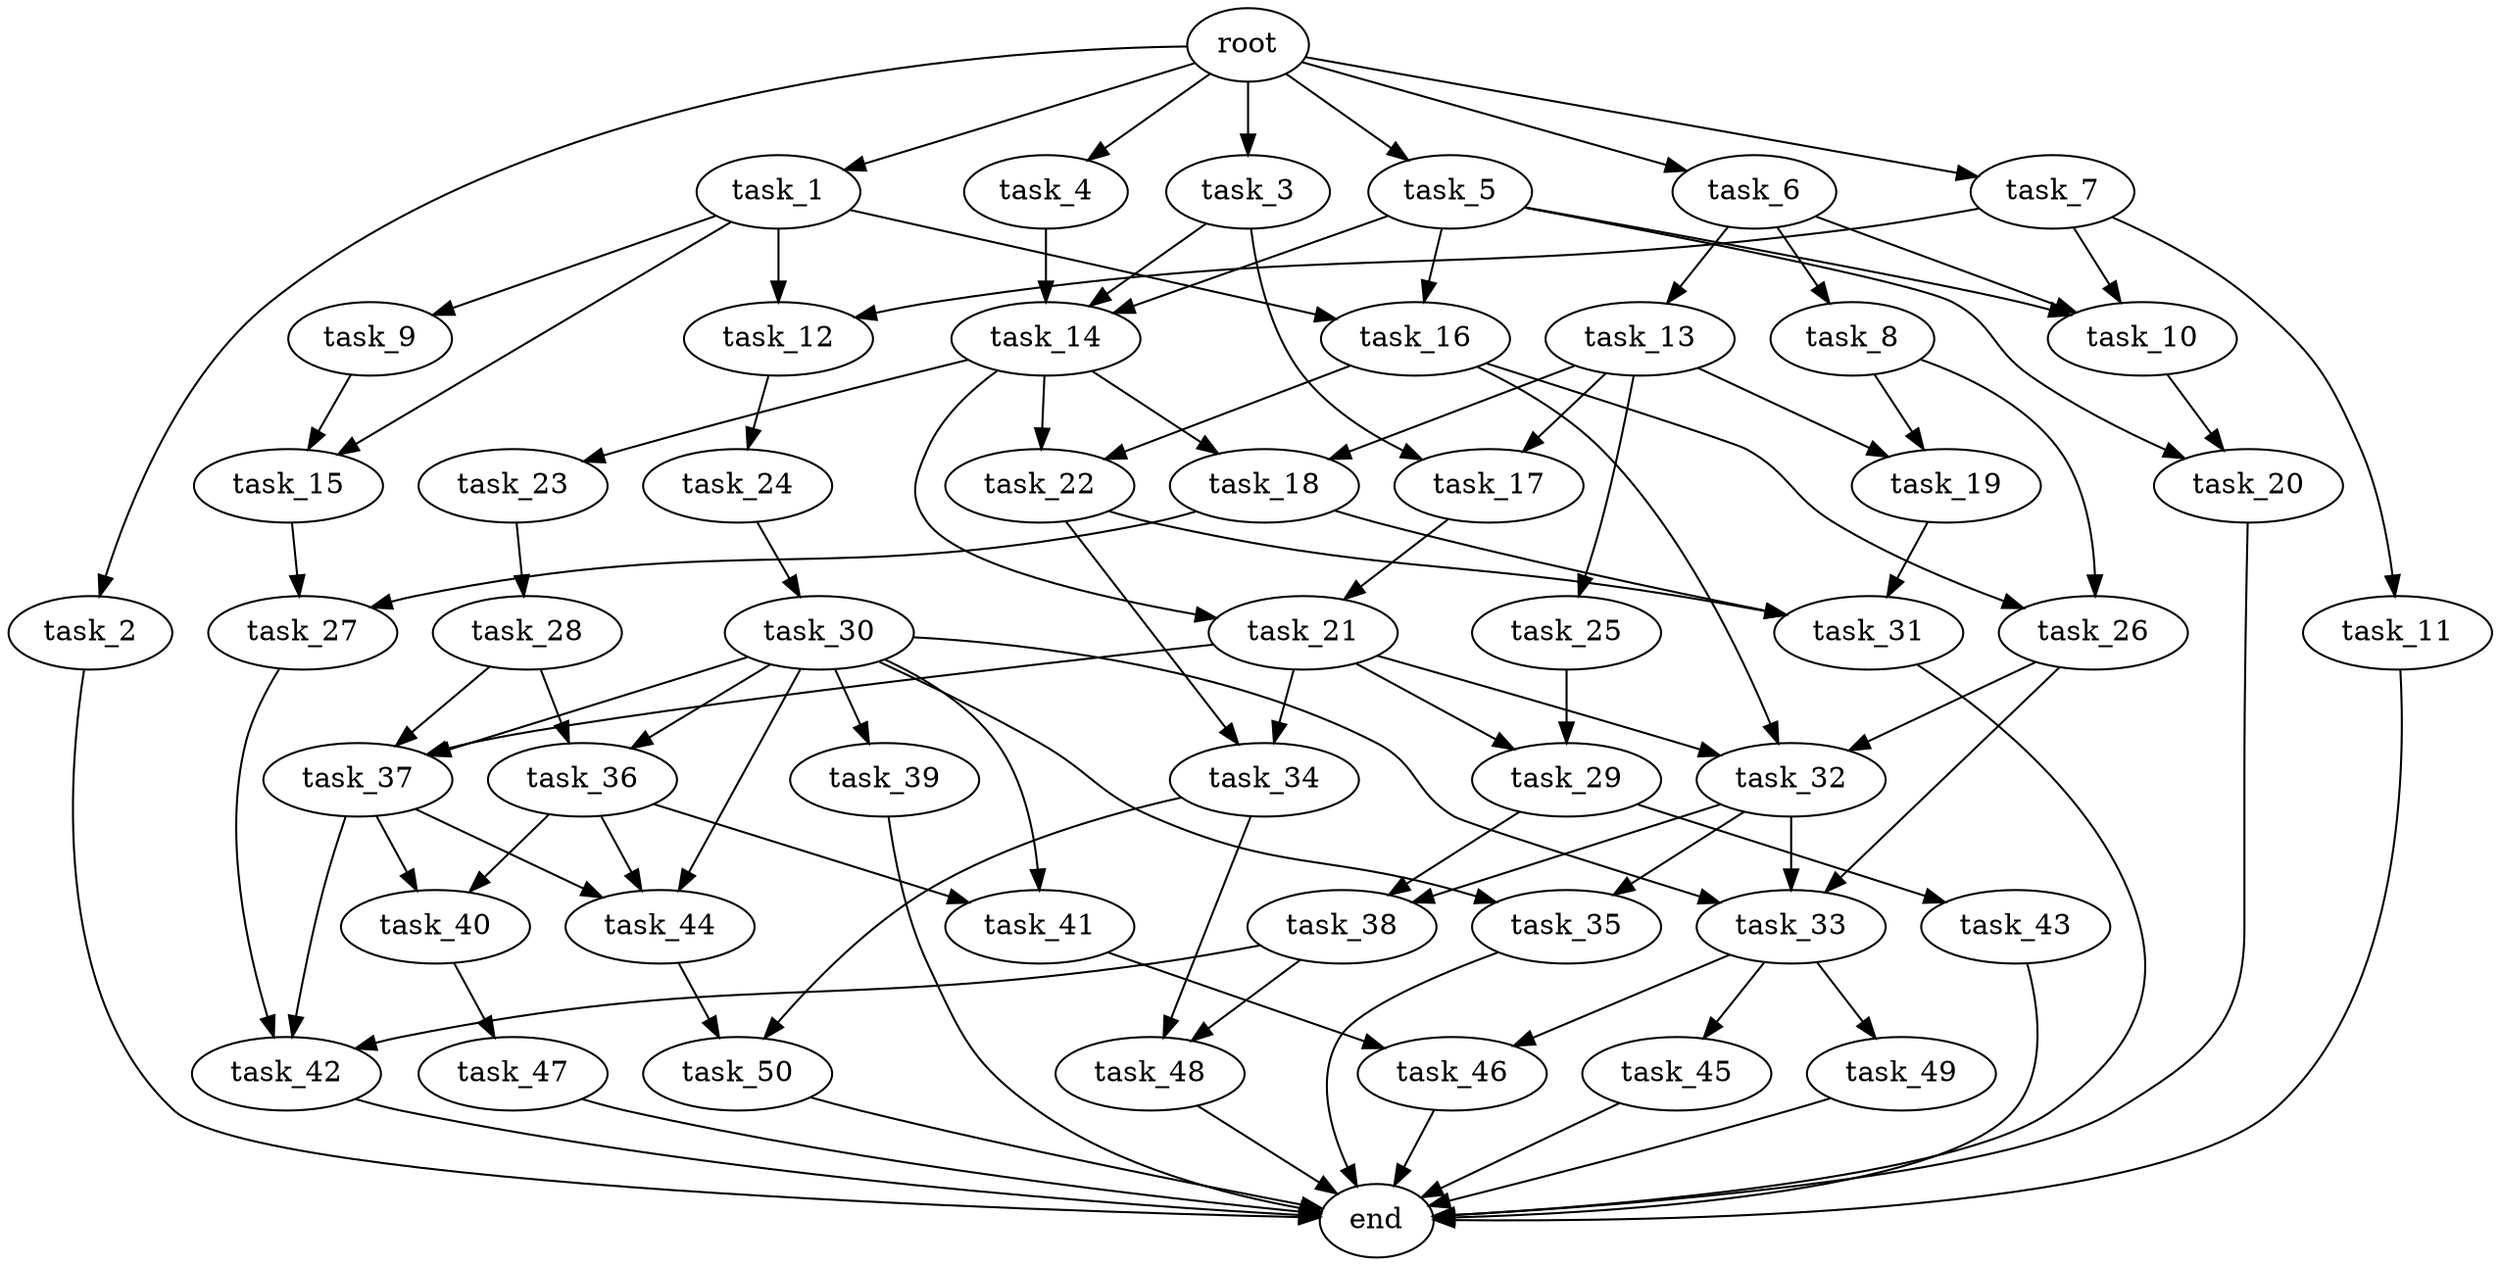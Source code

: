 digraph G {
  root [size="0.000000e+00"];
  task_1 [size="4.062383e+09"];
  task_2 [size="5.717941e+09"];
  task_3 [size="5.855974e+09"];
  task_4 [size="6.145433e+09"];
  task_5 [size="6.658776e+09"];
  task_6 [size="4.119935e+09"];
  task_7 [size="1.962674e+08"];
  task_8 [size="5.411885e+09"];
  task_9 [size="3.606497e+09"];
  task_10 [size="7.189526e+09"];
  task_11 [size="2.033481e+09"];
  task_12 [size="9.927515e+09"];
  task_13 [size="8.289619e+09"];
  task_14 [size="6.466226e+09"];
  task_15 [size="3.610710e+09"];
  task_16 [size="6.327100e+08"];
  task_17 [size="3.075081e+09"];
  task_18 [size="7.580048e+09"];
  task_19 [size="6.686696e+09"];
  task_20 [size="1.336838e+09"];
  task_21 [size="1.085065e+09"];
  task_22 [size="7.173075e+09"];
  task_23 [size="8.291257e+09"];
  task_24 [size="1.889930e+09"];
  task_25 [size="9.930249e+09"];
  task_26 [size="4.724393e+09"];
  task_27 [size="8.319834e+09"];
  task_28 [size="7.492883e+09"];
  task_29 [size="8.427965e+09"];
  task_30 [size="2.127286e+08"];
  task_31 [size="4.673849e+08"];
  task_32 [size="2.460427e+09"];
  task_33 [size="5.202351e+09"];
  task_34 [size="6.086466e+08"];
  task_35 [size="6.315505e+09"];
  task_36 [size="7.518391e+09"];
  task_37 [size="4.169732e+09"];
  task_38 [size="7.136229e+09"];
  task_39 [size="7.637371e+09"];
  task_40 [size="7.514850e+09"];
  task_41 [size="9.392265e+09"];
  task_42 [size="2.248737e+09"];
  task_43 [size="3.668080e+08"];
  task_44 [size="8.005684e+09"];
  task_45 [size="7.944957e+09"];
  task_46 [size="7.063305e+09"];
  task_47 [size="5.706820e+09"];
  task_48 [size="8.893130e+09"];
  task_49 [size="5.148982e+09"];
  task_50 [size="2.730351e+09"];
  end [size="0.000000e+00"];

  root -> task_1 [size="1.000000e-12"];
  root -> task_2 [size="1.000000e-12"];
  root -> task_3 [size="1.000000e-12"];
  root -> task_4 [size="1.000000e-12"];
  root -> task_5 [size="1.000000e-12"];
  root -> task_6 [size="1.000000e-12"];
  root -> task_7 [size="1.000000e-12"];
  task_1 -> task_9 [size="3.606497e+08"];
  task_1 -> task_12 [size="4.963758e+08"];
  task_1 -> task_15 [size="1.805355e+08"];
  task_1 -> task_16 [size="3.163550e+07"];
  task_2 -> end [size="1.000000e-12"];
  task_3 -> task_14 [size="2.155409e+08"];
  task_3 -> task_17 [size="1.537541e+08"];
  task_4 -> task_14 [size="2.155409e+08"];
  task_5 -> task_10 [size="2.396509e+08"];
  task_5 -> task_14 [size="2.155409e+08"];
  task_5 -> task_16 [size="3.163550e+07"];
  task_5 -> task_20 [size="6.684192e+07"];
  task_6 -> task_8 [size="5.411885e+08"];
  task_6 -> task_10 [size="2.396509e+08"];
  task_6 -> task_13 [size="8.289619e+08"];
  task_7 -> task_10 [size="2.396509e+08"];
  task_7 -> task_11 [size="2.033481e+08"];
  task_7 -> task_12 [size="4.963758e+08"];
  task_8 -> task_19 [size="3.343348e+08"];
  task_8 -> task_26 [size="2.362197e+08"];
  task_9 -> task_15 [size="1.805355e+08"];
  task_10 -> task_20 [size="6.684192e+07"];
  task_11 -> end [size="1.000000e-12"];
  task_12 -> task_24 [size="1.889930e+08"];
  task_13 -> task_17 [size="1.537541e+08"];
  task_13 -> task_18 [size="3.790024e+08"];
  task_13 -> task_19 [size="3.343348e+08"];
  task_13 -> task_25 [size="9.930249e+08"];
  task_14 -> task_18 [size="3.790024e+08"];
  task_14 -> task_21 [size="5.425326e+07"];
  task_14 -> task_22 [size="3.586537e+08"];
  task_14 -> task_23 [size="8.291257e+08"];
  task_15 -> task_27 [size="4.159917e+08"];
  task_16 -> task_22 [size="3.586537e+08"];
  task_16 -> task_26 [size="2.362197e+08"];
  task_16 -> task_32 [size="8.201425e+07"];
  task_17 -> task_21 [size="5.425326e+07"];
  task_18 -> task_27 [size="4.159917e+08"];
  task_18 -> task_31 [size="1.557950e+07"];
  task_19 -> task_31 [size="1.557950e+07"];
  task_20 -> end [size="1.000000e-12"];
  task_21 -> task_29 [size="4.213982e+08"];
  task_21 -> task_32 [size="8.201425e+07"];
  task_21 -> task_34 [size="3.043233e+07"];
  task_21 -> task_37 [size="1.389911e+08"];
  task_22 -> task_31 [size="1.557950e+07"];
  task_22 -> task_34 [size="3.043233e+07"];
  task_23 -> task_28 [size="7.492883e+08"];
  task_24 -> task_30 [size="2.127286e+07"];
  task_25 -> task_29 [size="4.213982e+08"];
  task_26 -> task_32 [size="8.201425e+07"];
  task_26 -> task_33 [size="1.734117e+08"];
  task_27 -> task_42 [size="7.495792e+07"];
  task_28 -> task_36 [size="3.759195e+08"];
  task_28 -> task_37 [size="1.389911e+08"];
  task_29 -> task_38 [size="3.568115e+08"];
  task_29 -> task_43 [size="3.668080e+07"];
  task_30 -> task_33 [size="1.734117e+08"];
  task_30 -> task_35 [size="3.157753e+08"];
  task_30 -> task_36 [size="3.759195e+08"];
  task_30 -> task_37 [size="1.389911e+08"];
  task_30 -> task_39 [size="7.637371e+08"];
  task_30 -> task_41 [size="4.696133e+08"];
  task_30 -> task_44 [size="2.668561e+08"];
  task_31 -> end [size="1.000000e-12"];
  task_32 -> task_33 [size="1.734117e+08"];
  task_32 -> task_35 [size="3.157753e+08"];
  task_32 -> task_38 [size="3.568115e+08"];
  task_33 -> task_45 [size="7.944957e+08"];
  task_33 -> task_46 [size="3.531653e+08"];
  task_33 -> task_49 [size="5.148982e+08"];
  task_34 -> task_48 [size="4.446565e+08"];
  task_34 -> task_50 [size="1.365176e+08"];
  task_35 -> end [size="1.000000e-12"];
  task_36 -> task_40 [size="3.757425e+08"];
  task_36 -> task_41 [size="4.696133e+08"];
  task_36 -> task_44 [size="2.668561e+08"];
  task_37 -> task_40 [size="3.757425e+08"];
  task_37 -> task_42 [size="7.495792e+07"];
  task_37 -> task_44 [size="2.668561e+08"];
  task_38 -> task_42 [size="7.495792e+07"];
  task_38 -> task_48 [size="4.446565e+08"];
  task_39 -> end [size="1.000000e-12"];
  task_40 -> task_47 [size="5.706820e+08"];
  task_41 -> task_46 [size="3.531653e+08"];
  task_42 -> end [size="1.000000e-12"];
  task_43 -> end [size="1.000000e-12"];
  task_44 -> task_50 [size="1.365176e+08"];
  task_45 -> end [size="1.000000e-12"];
  task_46 -> end [size="1.000000e-12"];
  task_47 -> end [size="1.000000e-12"];
  task_48 -> end [size="1.000000e-12"];
  task_49 -> end [size="1.000000e-12"];
  task_50 -> end [size="1.000000e-12"];
}
